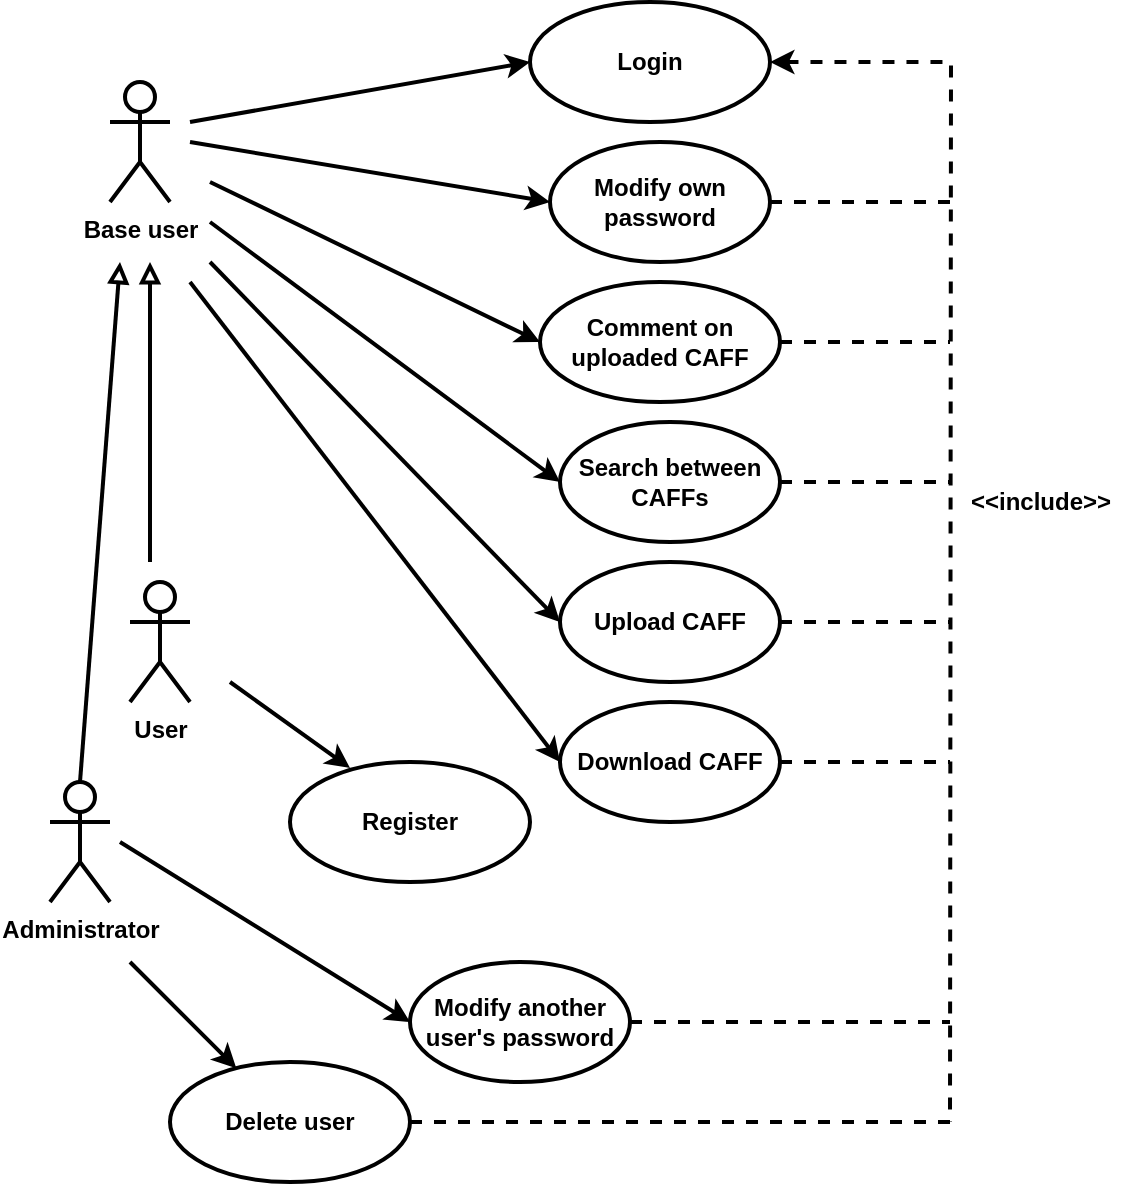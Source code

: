 <mxfile version="15.4.3" type="device"><diagram id="NV-DhNeYk10dNB_KmVCu" name="Page-1"><mxGraphModel dx="534" dy="865" grid="1" gridSize="10" guides="1" tooltips="1" connect="1" arrows="1" fold="1" page="1" pageScale="1" pageWidth="850" pageHeight="1100" math="0" shadow="0"><root><mxCell id="0"/><mxCell id="1" parent="0"/><mxCell id="ICAtmAPOFQYs-VvRdKuf-1" value="&lt;b&gt;Base user&lt;/b&gt;" style="shape=umlActor;verticalLabelPosition=bottom;verticalAlign=top;html=1;outlineConnect=0;strokeWidth=2;" vertex="1" parent="1"><mxGeometry x="130" y="60" width="30" height="60" as="geometry"/></mxCell><mxCell id="ICAtmAPOFQYs-VvRdKuf-2" value="&lt;b&gt;Administrator&lt;/b&gt;" style="shape=umlActor;verticalLabelPosition=bottom;verticalAlign=top;html=1;outlineConnect=0;strokeWidth=2;" vertex="1" parent="1"><mxGeometry x="100" y="410" width="30" height="60" as="geometry"/></mxCell><mxCell id="ICAtmAPOFQYs-VvRdKuf-61" style="edgeStyle=orthogonalEdgeStyle;rounded=0;orthogonalLoop=1;jettySize=auto;html=1;exitX=1;exitY=0.5;exitDx=0;exitDy=0;startArrow=classic;startFill=1;endArrow=none;endFill=0;endSize=6;strokeWidth=2;dashed=1;" edge="1" parent="1" source="ICAtmAPOFQYs-VvRdKuf-3"><mxGeometry relative="1" as="geometry"><mxPoint x="550" y="580" as="targetPoint"/></mxGeometry></mxCell><mxCell id="ICAtmAPOFQYs-VvRdKuf-3" value="&lt;b&gt;Login&lt;/b&gt;" style="ellipse;whiteSpace=wrap;html=1;strokeWidth=2;" vertex="1" parent="1"><mxGeometry x="340" y="20" width="120" height="60" as="geometry"/></mxCell><mxCell id="ICAtmAPOFQYs-VvRdKuf-4" value="&lt;b&gt;Upload CAFF&lt;/b&gt;" style="ellipse;whiteSpace=wrap;html=1;strokeWidth=2;" vertex="1" parent="1"><mxGeometry x="355" y="300" width="110" height="60" as="geometry"/></mxCell><mxCell id="ICAtmAPOFQYs-VvRdKuf-7" value="&lt;b&gt;Download CAFF&lt;/b&gt;" style="ellipse;whiteSpace=wrap;html=1;strokeWidth=2;" vertex="1" parent="1"><mxGeometry x="355" y="370" width="110" height="60" as="geometry"/></mxCell><mxCell id="ICAtmAPOFQYs-VvRdKuf-8" value="&lt;b&gt;Modify own password&lt;/b&gt;" style="ellipse;whiteSpace=wrap;html=1;strokeWidth=2;" vertex="1" parent="1"><mxGeometry x="350" y="90" width="110" height="60" as="geometry"/></mxCell><mxCell id="ICAtmAPOFQYs-VvRdKuf-9" value="&lt;b&gt;Search between CAFFs&lt;/b&gt;" style="ellipse;whiteSpace=wrap;html=1;strokeWidth=2;" vertex="1" parent="1"><mxGeometry x="355" y="230" width="110" height="60" as="geometry"/></mxCell><mxCell id="ICAtmAPOFQYs-VvRdKuf-10" value="&lt;b&gt;Delete user&lt;/b&gt;" style="ellipse;whiteSpace=wrap;html=1;strokeWidth=2;" vertex="1" parent="1"><mxGeometry x="160" y="550" width="120" height="60" as="geometry"/></mxCell><mxCell id="ICAtmAPOFQYs-VvRdKuf-11" value="&lt;b&gt;Register&lt;/b&gt;" style="ellipse;whiteSpace=wrap;html=1;strokeWidth=2;" vertex="1" parent="1"><mxGeometry x="220" y="400" width="120" height="60" as="geometry"/></mxCell><mxCell id="ICAtmAPOFQYs-VvRdKuf-12" value="&lt;b&gt;Comment on uploaded CAFF&lt;/b&gt;" style="ellipse;whiteSpace=wrap;html=1;strokeWidth=2;" vertex="1" parent="1"><mxGeometry x="345" y="160" width="120" height="60" as="geometry"/></mxCell><mxCell id="ICAtmAPOFQYs-VvRdKuf-29" value="" style="endArrow=classic;html=1;rounded=0;entryX=0;entryY=0.5;entryDx=0;entryDy=0;strokeWidth=2;" edge="1" parent="1" target="ICAtmAPOFQYs-VvRdKuf-3"><mxGeometry width="50" height="50" relative="1" as="geometry"><mxPoint x="170" y="80" as="sourcePoint"/><mxPoint x="360" y="270" as="targetPoint"/></mxGeometry></mxCell><mxCell id="ICAtmAPOFQYs-VvRdKuf-30" value="" style="endArrow=classic;html=1;rounded=0;entryX=0;entryY=0.5;entryDx=0;entryDy=0;strokeWidth=2;" edge="1" parent="1" target="ICAtmAPOFQYs-VvRdKuf-12"><mxGeometry width="50" height="50" relative="1" as="geometry"><mxPoint x="180" y="110" as="sourcePoint"/><mxPoint x="370" y="280" as="targetPoint"/></mxGeometry></mxCell><mxCell id="ICAtmAPOFQYs-VvRdKuf-31" value="" style="endArrow=classic;html=1;rounded=0;entryX=0;entryY=0.5;entryDx=0;entryDy=0;strokeWidth=2;" edge="1" parent="1" target="ICAtmAPOFQYs-VvRdKuf-8"><mxGeometry width="50" height="50" relative="1" as="geometry"><mxPoint x="170" y="90" as="sourcePoint"/><mxPoint x="380" y="290" as="targetPoint"/></mxGeometry></mxCell><mxCell id="ICAtmAPOFQYs-VvRdKuf-32" value="" style="endArrow=classic;html=1;rounded=0;entryX=0;entryY=0.5;entryDx=0;entryDy=0;strokeWidth=2;" edge="1" parent="1" target="ICAtmAPOFQYs-VvRdKuf-9"><mxGeometry width="50" height="50" relative="1" as="geometry"><mxPoint x="180" y="130" as="sourcePoint"/><mxPoint x="390" y="300" as="targetPoint"/></mxGeometry></mxCell><mxCell id="ICAtmAPOFQYs-VvRdKuf-34" value="" style="endArrow=classic;html=1;rounded=0;strokeWidth=2;" edge="1" parent="1" target="ICAtmAPOFQYs-VvRdKuf-10"><mxGeometry width="50" height="50" relative="1" as="geometry"><mxPoint x="140" y="500" as="sourcePoint"/><mxPoint x="170" y="540" as="targetPoint"/></mxGeometry></mxCell><mxCell id="ICAtmAPOFQYs-VvRdKuf-36" value="&lt;b&gt;Modify another user's password&lt;/b&gt;" style="ellipse;whiteSpace=wrap;html=1;strokeWidth=2;" vertex="1" parent="1"><mxGeometry x="280" y="500" width="110" height="60" as="geometry"/></mxCell><mxCell id="ICAtmAPOFQYs-VvRdKuf-38" value="" style="endArrow=classic;html=1;rounded=0;entryX=0;entryY=0.5;entryDx=0;entryDy=0;strokeWidth=2;" edge="1" parent="1" target="ICAtmAPOFQYs-VvRdKuf-36"><mxGeometry width="50" height="50" relative="1" as="geometry"><mxPoint x="135" y="440" as="sourcePoint"/><mxPoint x="330" y="620" as="targetPoint"/></mxGeometry></mxCell><mxCell id="ICAtmAPOFQYs-VvRdKuf-42" value="" style="endArrow=classic;html=1;rounded=0;entryX=0;entryY=0.5;entryDx=0;entryDy=0;strokeWidth=2;" edge="1" parent="1" target="ICAtmAPOFQYs-VvRdKuf-4"><mxGeometry width="50" height="50" relative="1" as="geometry"><mxPoint x="180" y="150" as="sourcePoint"/><mxPoint x="355" y="380" as="targetPoint"/></mxGeometry></mxCell><mxCell id="ICAtmAPOFQYs-VvRdKuf-43" value="" style="endArrow=classic;html=1;rounded=0;strokeWidth=2;entryX=0.25;entryY=0.05;entryDx=0;entryDy=0;entryPerimeter=0;" edge="1" parent="1" target="ICAtmAPOFQYs-VvRdKuf-11"><mxGeometry width="50" height="50" relative="1" as="geometry"><mxPoint x="190" y="360" as="sourcePoint"/><mxPoint x="380" y="430" as="targetPoint"/></mxGeometry></mxCell><mxCell id="ICAtmAPOFQYs-VvRdKuf-44" value="" style="endArrow=none;html=1;rounded=0;entryX=0.5;entryY=0;entryDx=0;entryDy=0;entryPerimeter=0;endFill=0;strokeWidth=2;endSize=6;startArrow=block;startFill=0;" edge="1" parent="1" target="ICAtmAPOFQYs-VvRdKuf-2"><mxGeometry width="50" height="50" relative="1" as="geometry"><mxPoint x="135" y="150" as="sourcePoint"/><mxPoint x="355" y="620" as="targetPoint"/></mxGeometry></mxCell><mxCell id="ICAtmAPOFQYs-VvRdKuf-45" value="&lt;b&gt;User&lt;/b&gt;" style="shape=umlActor;verticalLabelPosition=bottom;verticalAlign=top;html=1;outlineConnect=0;strokeWidth=2;" vertex="1" parent="1"><mxGeometry x="140" y="310" width="30" height="60" as="geometry"/></mxCell><mxCell id="ICAtmAPOFQYs-VvRdKuf-59" value="" style="endArrow=none;html=1;rounded=0;endFill=0;strokeWidth=2;endSize=6;startArrow=block;startFill=0;" edge="1" parent="1"><mxGeometry width="50" height="50" relative="1" as="geometry"><mxPoint x="150" y="150" as="sourcePoint"/><mxPoint x="150" y="300" as="targetPoint"/></mxGeometry></mxCell><mxCell id="ICAtmAPOFQYs-VvRdKuf-60" value="" style="endArrow=classic;html=1;rounded=0;entryX=0;entryY=0.5;entryDx=0;entryDy=0;strokeWidth=2;" edge="1" parent="1" target="ICAtmAPOFQYs-VvRdKuf-7"><mxGeometry width="50" height="50" relative="1" as="geometry"><mxPoint x="170" y="160" as="sourcePoint"/><mxPoint x="365" y="340" as="targetPoint"/></mxGeometry></mxCell><mxCell id="ICAtmAPOFQYs-VvRdKuf-62" style="rounded=0;orthogonalLoop=1;jettySize=auto;html=1;exitX=1;exitY=0.5;exitDx=0;exitDy=0;startArrow=none;startFill=0;endArrow=none;endFill=0;endSize=6;strokeWidth=2;dashed=1;" edge="1" parent="1" source="ICAtmAPOFQYs-VvRdKuf-8"><mxGeometry relative="1" as="geometry"><mxPoint x="550" y="120" as="targetPoint"/><mxPoint x="470" y="60" as="sourcePoint"/></mxGeometry></mxCell><mxCell id="ICAtmAPOFQYs-VvRdKuf-63" style="rounded=0;orthogonalLoop=1;jettySize=auto;html=1;exitX=1;exitY=0.5;exitDx=0;exitDy=0;startArrow=none;startFill=0;endArrow=none;endFill=0;endSize=6;strokeWidth=2;dashed=1;" edge="1" parent="1" source="ICAtmAPOFQYs-VvRdKuf-12"><mxGeometry relative="1" as="geometry"><mxPoint x="550" y="190" as="targetPoint"/><mxPoint x="480" y="70" as="sourcePoint"/></mxGeometry></mxCell><mxCell id="ICAtmAPOFQYs-VvRdKuf-64" style="rounded=0;orthogonalLoop=1;jettySize=auto;html=1;exitX=1;exitY=0.5;exitDx=0;exitDy=0;startArrow=none;startFill=0;endArrow=none;endFill=0;endSize=6;strokeWidth=2;dashed=1;" edge="1" parent="1" source="ICAtmAPOFQYs-VvRdKuf-9"><mxGeometry relative="1" as="geometry"><mxPoint x="550" y="260" as="targetPoint"/><mxPoint x="475" y="200" as="sourcePoint"/></mxGeometry></mxCell><mxCell id="ICAtmAPOFQYs-VvRdKuf-65" style="rounded=0;orthogonalLoop=1;jettySize=auto;html=1;exitX=1;exitY=0.5;exitDx=0;exitDy=0;startArrow=none;startFill=0;endArrow=none;endFill=0;endSize=6;strokeWidth=2;dashed=1;" edge="1" parent="1" source="ICAtmAPOFQYs-VvRdKuf-4"><mxGeometry relative="1" as="geometry"><mxPoint x="550" y="330" as="targetPoint"/><mxPoint x="485" y="210" as="sourcePoint"/></mxGeometry></mxCell><mxCell id="ICAtmAPOFQYs-VvRdKuf-66" style="rounded=0;orthogonalLoop=1;jettySize=auto;html=1;exitX=1;exitY=0.5;exitDx=0;exitDy=0;startArrow=none;startFill=0;endArrow=none;endFill=0;endSize=6;strokeWidth=2;dashed=1;" edge="1" parent="1" source="ICAtmAPOFQYs-VvRdKuf-7"><mxGeometry relative="1" as="geometry"><mxPoint x="550" y="400" as="targetPoint"/><mxPoint x="495" y="220" as="sourcePoint"/></mxGeometry></mxCell><mxCell id="ICAtmAPOFQYs-VvRdKuf-67" style="rounded=0;orthogonalLoop=1;jettySize=auto;html=1;exitX=1;exitY=0.5;exitDx=0;exitDy=0;startArrow=none;startFill=0;endArrow=none;endFill=0;endSize=6;strokeWidth=2;dashed=1;" edge="1" parent="1" source="ICAtmAPOFQYs-VvRdKuf-36"><mxGeometry relative="1" as="geometry"><mxPoint x="550" y="530" as="targetPoint"/><mxPoint x="505" y="230" as="sourcePoint"/></mxGeometry></mxCell><mxCell id="ICAtmAPOFQYs-VvRdKuf-68" style="rounded=0;orthogonalLoop=1;jettySize=auto;html=1;exitX=1;exitY=0.5;exitDx=0;exitDy=0;startArrow=none;startFill=0;endArrow=none;endFill=0;endSize=6;strokeWidth=2;dashed=1;" edge="1" parent="1" source="ICAtmAPOFQYs-VvRdKuf-10"><mxGeometry relative="1" as="geometry"><mxPoint x="550" y="580" as="targetPoint"/><mxPoint x="400" y="540" as="sourcePoint"/></mxGeometry></mxCell><mxCell id="ICAtmAPOFQYs-VvRdKuf-70" value="&lt;b&gt;&amp;lt;&amp;lt;include&amp;gt;&amp;gt;&lt;/b&gt;" style="text;html=1;align=center;verticalAlign=middle;resizable=0;points=[];autosize=1;strokeColor=none;fillColor=none;" vertex="1" parent="1"><mxGeometry x="550" y="260" width="90" height="20" as="geometry"/></mxCell></root></mxGraphModel></diagram></mxfile>